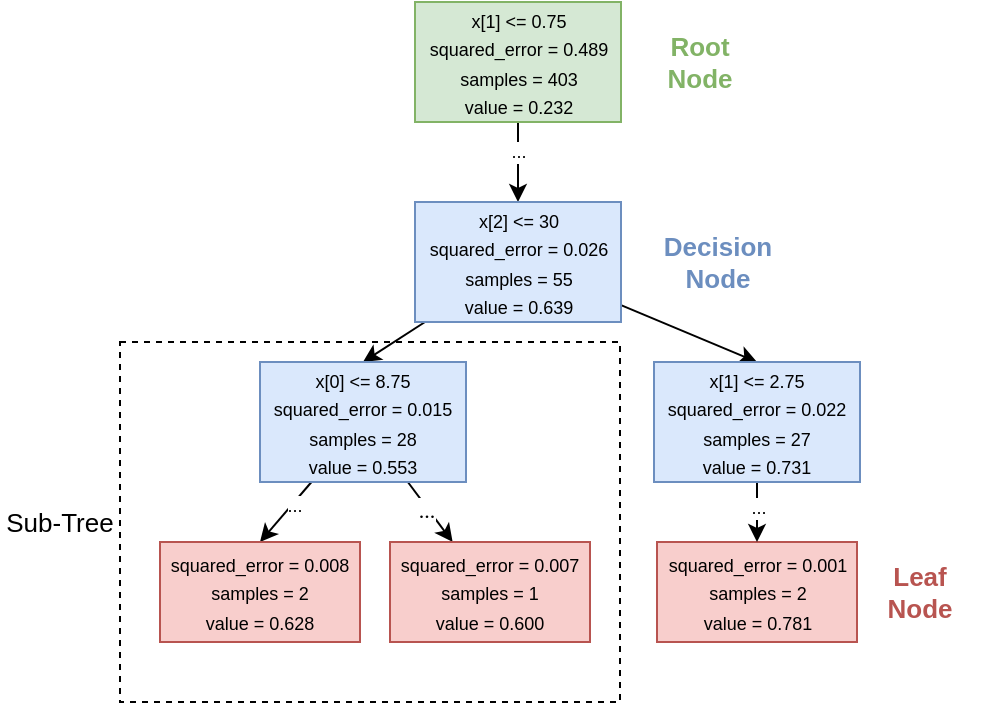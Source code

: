 <mxfile version="18.1.3" type="device"><diagram id="ys3Grnyvf3enL1ca9l8R" name="Page-1"><mxGraphModel dx="969" dy="685" grid="1" gridSize="10" guides="1" tooltips="1" connect="1" arrows="1" fold="1" page="1" pageScale="1" pageWidth="850" pageHeight="1100" math="0" shadow="0"><root><mxCell id="0"/><mxCell id="1" parent="0"/><mxCell id="Rlce9RdKJsQGg9qMQWp4-35" value="" style="rounded=0;whiteSpace=wrap;html=1;fontSize=13;fontColor=#82B366;strokeColor=#000000;fillColor=none;dashed=1;" vertex="1" parent="1"><mxGeometry x="240" y="260" width="250" height="180" as="geometry"/></mxCell><mxCell id="Rlce9RdKJsQGg9qMQWp4-9" style="edgeStyle=none;rounded=0;orthogonalLoop=1;jettySize=auto;html=1;exitX=0.5;exitY=0;exitDx=0;exitDy=0;fontSize=10;" edge="1" parent="1"><mxGeometry relative="1" as="geometry"><mxPoint x="439.0" y="190" as="sourcePoint"/><mxPoint x="439.0" y="190" as="targetPoint"/></mxGeometry></mxCell><mxCell id="Rlce9RdKJsQGg9qMQWp4-23" style="edgeStyle=none;rounded=0;orthogonalLoop=1;jettySize=auto;html=1;fontSize=9;" edge="1" parent="1" source="Rlce9RdKJsQGg9qMQWp4-10" target="Rlce9RdKJsQGg9qMQWp4-19"><mxGeometry relative="1" as="geometry"/></mxCell><mxCell id="Rlce9RdKJsQGg9qMQWp4-31" value="..." style="edgeLabel;html=1;align=center;verticalAlign=middle;resizable=0;points=[];fontSize=9;" vertex="1" connectable="0" parent="Rlce9RdKJsQGg9qMQWp4-23"><mxGeometry x="-0.284" relative="1" as="geometry"><mxPoint as="offset"/></mxGeometry></mxCell><mxCell id="Rlce9RdKJsQGg9qMQWp4-10" value="&lt;font style=&quot;font-size: 9px;&quot;&gt;x[1] &amp;lt;= 0.75&lt;br style=&quot;&quot;&gt;squared_error = 0.489&lt;br style=&quot;&quot;&gt;samples = 403&lt;br style=&quot;&quot;&gt;value = 0.232&lt;/font&gt;" style="rounded=0;whiteSpace=wrap;html=1;fillColor=#d5e8d4;strokeColor=#82B366;" vertex="1" parent="1"><mxGeometry x="387.5" y="90" width="103" height="60" as="geometry"/></mxCell><mxCell id="Rlce9RdKJsQGg9qMQWp4-14" value="&lt;font style=&quot;font-size: 9px;&quot;&gt;squared_error = 0.001&lt;br&gt;samples = 2&lt;br&gt;value = 0.781&lt;/font&gt;" style="rounded=0;whiteSpace=wrap;html=1;fillColor=#f8cecc;strokeColor=#B85450;" vertex="1" parent="1"><mxGeometry x="508.5" y="360" width="100" height="50" as="geometry"/></mxCell><mxCell id="Rlce9RdKJsQGg9qMQWp4-24" style="edgeStyle=none;rounded=0;orthogonalLoop=1;jettySize=auto;html=1;entryX=0.5;entryY=0;entryDx=0;entryDy=0;fontSize=9;" edge="1" parent="1" source="Rlce9RdKJsQGg9qMQWp4-19" target="Rlce9RdKJsQGg9qMQWp4-20"><mxGeometry relative="1" as="geometry"/></mxCell><mxCell id="Rlce9RdKJsQGg9qMQWp4-26" style="edgeStyle=none;rounded=0;orthogonalLoop=1;jettySize=auto;html=1;entryX=0.5;entryY=0;entryDx=0;entryDy=0;fontSize=9;" edge="1" parent="1" source="Rlce9RdKJsQGg9qMQWp4-19" target="Rlce9RdKJsQGg9qMQWp4-21"><mxGeometry relative="1" as="geometry"/></mxCell><mxCell id="Rlce9RdKJsQGg9qMQWp4-19" value="&lt;span style=&quot;font-size: 9px;&quot;&gt;x[2] &amp;lt;= 30&lt;/span&gt;&lt;br style=&quot;font-size: 9px;&quot;&gt;&lt;span style=&quot;font-size: 9px;&quot;&gt;squared_error = 0.026&lt;/span&gt;&lt;br style=&quot;font-size: 9px;&quot;&gt;&lt;span style=&quot;font-size: 9px;&quot;&gt;samples = 55&lt;/span&gt;&lt;br style=&quot;font-size: 9px;&quot;&gt;&lt;span style=&quot;font-size: 9px;&quot;&gt;value = 0.639&lt;/span&gt;" style="rounded=0;whiteSpace=wrap;html=1;fillColor=#dae8fc;strokeColor=#6C8EBF;" vertex="1" parent="1"><mxGeometry x="387.5" y="190" width="103" height="60" as="geometry"/></mxCell><mxCell id="Rlce9RdKJsQGg9qMQWp4-27" style="edgeStyle=none;rounded=0;orthogonalLoop=1;jettySize=auto;html=1;entryX=0.5;entryY=0;entryDx=0;entryDy=0;fontSize=9;" edge="1" parent="1" source="Rlce9RdKJsQGg9qMQWp4-20" target="Rlce9RdKJsQGg9qMQWp4-22"><mxGeometry relative="1" as="geometry"/></mxCell><mxCell id="Rlce9RdKJsQGg9qMQWp4-29" value="..." style="edgeLabel;html=1;align=center;verticalAlign=middle;resizable=0;points=[];fontSize=9;" vertex="1" connectable="0" parent="Rlce9RdKJsQGg9qMQWp4-27"><mxGeometry x="-0.255" y="1" relative="1" as="geometry"><mxPoint as="offset"/></mxGeometry></mxCell><mxCell id="Rlce9RdKJsQGg9qMQWp4-34" style="edgeStyle=none;rounded=0;orthogonalLoop=1;jettySize=auto;html=1;fontSize=13;fontColor=#82B366;" edge="1" parent="1" source="Rlce9RdKJsQGg9qMQWp4-20" target="Rlce9RdKJsQGg9qMQWp4-33"><mxGeometry relative="1" as="geometry"/></mxCell><mxCell id="Rlce9RdKJsQGg9qMQWp4-40" value="&lt;font color=&quot;#000000&quot;&gt;...&lt;/font&gt;" style="edgeLabel;html=1;align=center;verticalAlign=middle;resizable=0;points=[];fontSize=11;fontFamily=Palatino;fontColor=#B85450;" vertex="1" connectable="0" parent="Rlce9RdKJsQGg9qMQWp4-34"><mxGeometry x="-0.125" y="-1" relative="1" as="geometry"><mxPoint as="offset"/></mxGeometry></mxCell><mxCell id="Rlce9RdKJsQGg9qMQWp4-20" value="&lt;font style=&quot;font-size: 9px;&quot;&gt;x[0] &amp;lt;= 8.75&lt;br style=&quot;&quot;&gt;squared_error = 0.015&lt;br style=&quot;&quot;&gt;samples = 28&lt;br style=&quot;&quot;&gt;value = 0.553&lt;/font&gt;" style="rounded=0;whiteSpace=wrap;html=1;fillColor=#dae8fc;strokeColor=#6c8ebf;" vertex="1" parent="1"><mxGeometry x="310" y="270" width="103" height="60" as="geometry"/></mxCell><mxCell id="Rlce9RdKJsQGg9qMQWp4-28" style="edgeStyle=none;rounded=0;orthogonalLoop=1;jettySize=auto;html=1;fontSize=9;" edge="1" parent="1" source="Rlce9RdKJsQGg9qMQWp4-21" target="Rlce9RdKJsQGg9qMQWp4-14"><mxGeometry relative="1" as="geometry"/></mxCell><mxCell id="Rlce9RdKJsQGg9qMQWp4-30" value="..." style="edgeLabel;html=1;align=center;verticalAlign=middle;resizable=0;points=[];fontSize=9;" vertex="1" connectable="0" parent="Rlce9RdKJsQGg9qMQWp4-28"><mxGeometry x="-0.176" relative="1" as="geometry"><mxPoint as="offset"/></mxGeometry></mxCell><mxCell id="Rlce9RdKJsQGg9qMQWp4-21" value="&lt;font style=&quot;font-size: 9px;&quot;&gt;x[1] &amp;lt;= 2.75&lt;br style=&quot;&quot;&gt;squared_error = 0.022&lt;br style=&quot;&quot;&gt;samples = 27&lt;br style=&quot;&quot;&gt;value = 0.731&lt;/font&gt;" style="rounded=0;whiteSpace=wrap;html=1;fillColor=#dae8fc;strokeColor=#6c8ebf;" vertex="1" parent="1"><mxGeometry x="507" y="270" width="103" height="60" as="geometry"/></mxCell><mxCell id="Rlce9RdKJsQGg9qMQWp4-22" value="&lt;font style=&quot;font-size: 9px;&quot;&gt;squared_error = 0.008&lt;br style=&quot;&quot;&gt;samples = 2&lt;br style=&quot;&quot;&gt;value = 0.628&lt;/font&gt;" style="rounded=0;whiteSpace=wrap;html=1;fillColor=#f8cecc;strokeColor=#b85450;" vertex="1" parent="1"><mxGeometry x="260" y="360" width="100" height="50" as="geometry"/></mxCell><mxCell id="Rlce9RdKJsQGg9qMQWp4-32" value="&lt;b&gt;&lt;font color=&quot;#82b366&quot; style=&quot;font-size: 13px;&quot;&gt;Root Node&lt;/font&gt;&lt;/b&gt;" style="text;html=1;strokeColor=none;fillColor=none;align=center;verticalAlign=middle;whiteSpace=wrap;rounded=0;fontSize=9;" vertex="1" parent="1"><mxGeometry x="500" y="105" width="60" height="30" as="geometry"/></mxCell><mxCell id="Rlce9RdKJsQGg9qMQWp4-33" value="&lt;font style=&quot;font-size: 9px;&quot;&gt;squared_error = 0.007&lt;br style=&quot;&quot;&gt;samples = 1&lt;br style=&quot;&quot;&gt;value = 0.600&lt;/font&gt;" style="rounded=0;whiteSpace=wrap;html=1;fillColor=#f8cecc;strokeColor=#b85450;" vertex="1" parent="1"><mxGeometry x="375" y="360" width="100" height="50" as="geometry"/></mxCell><mxCell id="Rlce9RdKJsQGg9qMQWp4-37" value="&lt;font color=&quot;#000000&quot;&gt;Sub-Tree&lt;/font&gt;" style="text;html=1;strokeColor=none;fillColor=none;align=center;verticalAlign=middle;whiteSpace=wrap;rounded=0;dashed=1;fontSize=13;fontColor=#82B366;" vertex="1" parent="1"><mxGeometry x="180" y="335" width="60" height="30" as="geometry"/></mxCell><mxCell id="Rlce9RdKJsQGg9qMQWp4-38" value="&lt;b&gt;&lt;font color=&quot;#6c8ebf&quot; style=&quot;font-size: 13px;&quot;&gt;Decision Node&lt;/font&gt;&lt;/b&gt;" style="text;html=1;strokeColor=none;fillColor=none;align=center;verticalAlign=middle;whiteSpace=wrap;rounded=0;fontSize=9;" vertex="1" parent="1"><mxGeometry x="508.5" y="205" width="60" height="30" as="geometry"/></mxCell><mxCell id="Rlce9RdKJsQGg9qMQWp4-39" value="&lt;b&gt;&lt;font color=&quot;#b85450&quot; style=&quot;font-size: 13px;&quot;&gt;Leaf&lt;br&gt;Node&lt;br&gt;&lt;/font&gt;&lt;/b&gt;" style="text;html=1;strokeColor=none;fillColor=none;align=center;verticalAlign=middle;whiteSpace=wrap;rounded=0;fontSize=9;" vertex="1" parent="1"><mxGeometry x="610" y="370" width="60" height="30" as="geometry"/></mxCell></root></mxGraphModel></diagram></mxfile>